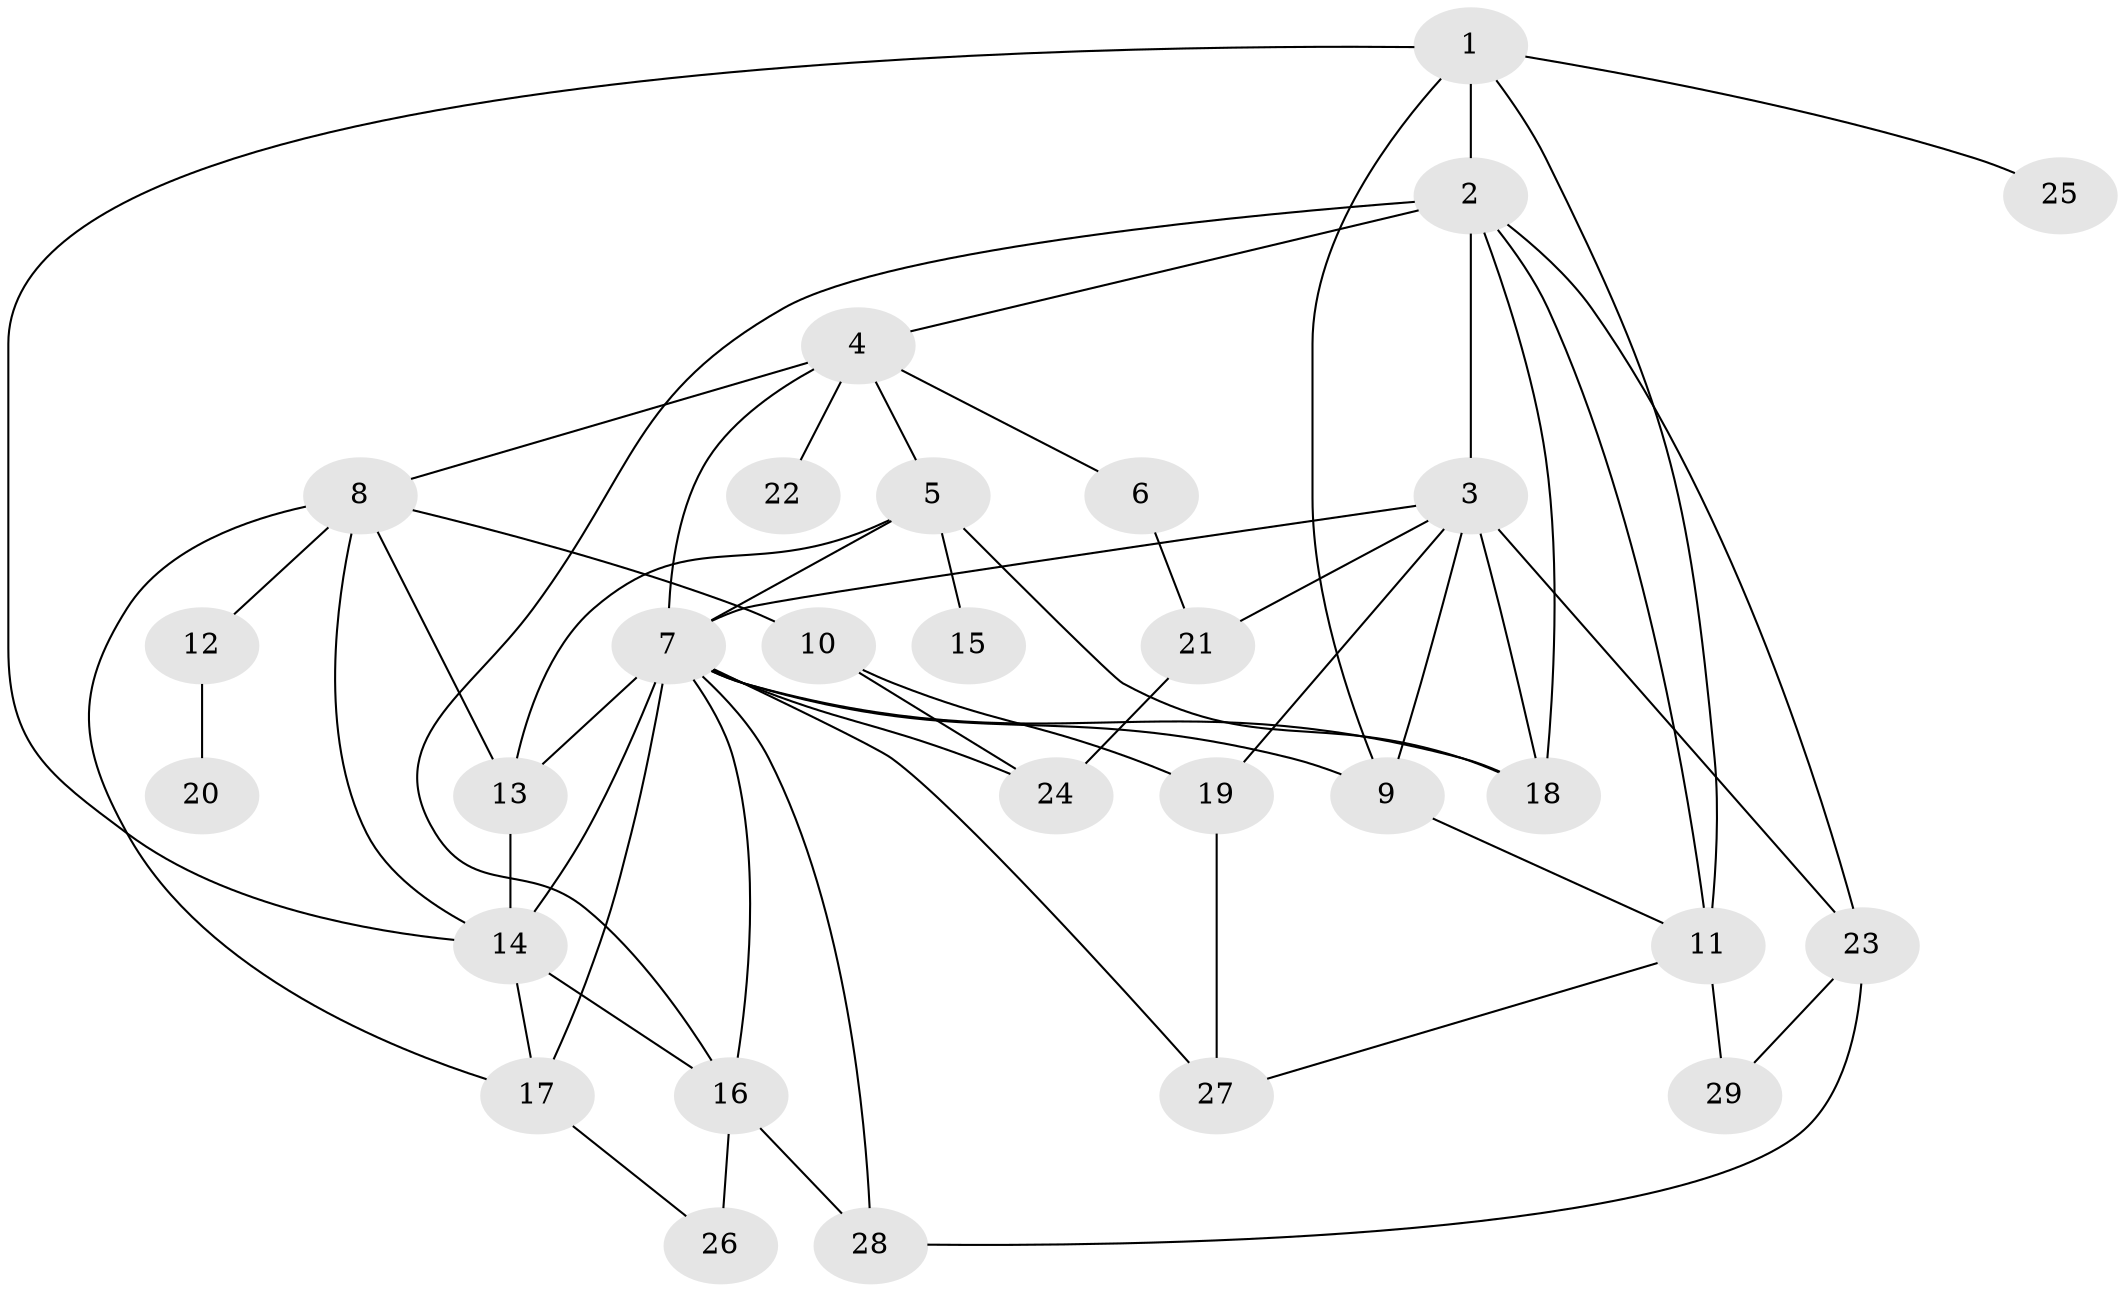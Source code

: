 // original degree distribution, {3: 0.21052631578947367, 6: 0.031578947368421054, 9: 0.010526315789473684, 5: 0.07368421052631578, 7: 0.021052631578947368, 4: 0.1368421052631579, 2: 0.30526315789473685, 1: 0.21052631578947367}
// Generated by graph-tools (version 1.1) at 2025/49/03/04/25 22:49:08]
// undirected, 29 vertices, 57 edges
graph export_dot {
  node [color=gray90,style=filled];
  1;
  2;
  3;
  4;
  5;
  6;
  7;
  8;
  9;
  10;
  11;
  12;
  13;
  14;
  15;
  16;
  17;
  18;
  19;
  20;
  21;
  22;
  23;
  24;
  25;
  26;
  27;
  28;
  29;
  1 -- 2 [weight=1.0];
  1 -- 9 [weight=1.0];
  1 -- 11 [weight=1.0];
  1 -- 14 [weight=1.0];
  1 -- 25 [weight=1.0];
  2 -- 3 [weight=2.0];
  2 -- 4 [weight=1.0];
  2 -- 11 [weight=1.0];
  2 -- 16 [weight=1.0];
  2 -- 18 [weight=1.0];
  2 -- 23 [weight=1.0];
  3 -- 7 [weight=1.0];
  3 -- 9 [weight=1.0];
  3 -- 18 [weight=1.0];
  3 -- 19 [weight=1.0];
  3 -- 21 [weight=1.0];
  3 -- 23 [weight=1.0];
  4 -- 5 [weight=1.0];
  4 -- 6 [weight=1.0];
  4 -- 7 [weight=1.0];
  4 -- 8 [weight=1.0];
  4 -- 22 [weight=1.0];
  5 -- 7 [weight=2.0];
  5 -- 13 [weight=1.0];
  5 -- 15 [weight=1.0];
  5 -- 18 [weight=1.0];
  6 -- 21 [weight=1.0];
  7 -- 9 [weight=1.0];
  7 -- 13 [weight=1.0];
  7 -- 14 [weight=2.0];
  7 -- 16 [weight=3.0];
  7 -- 17 [weight=1.0];
  7 -- 18 [weight=1.0];
  7 -- 24 [weight=4.0];
  7 -- 27 [weight=1.0];
  7 -- 28 [weight=1.0];
  8 -- 10 [weight=2.0];
  8 -- 12 [weight=1.0];
  8 -- 13 [weight=1.0];
  8 -- 14 [weight=1.0];
  8 -- 17 [weight=1.0];
  9 -- 11 [weight=1.0];
  10 -- 19 [weight=1.0];
  10 -- 24 [weight=1.0];
  11 -- 27 [weight=1.0];
  11 -- 29 [weight=1.0];
  12 -- 20 [weight=1.0];
  13 -- 14 [weight=1.0];
  14 -- 16 [weight=1.0];
  14 -- 17 [weight=1.0];
  16 -- 26 [weight=2.0];
  16 -- 28 [weight=1.0];
  17 -- 26 [weight=1.0];
  19 -- 27 [weight=1.0];
  21 -- 24 [weight=1.0];
  23 -- 28 [weight=1.0];
  23 -- 29 [weight=1.0];
}
